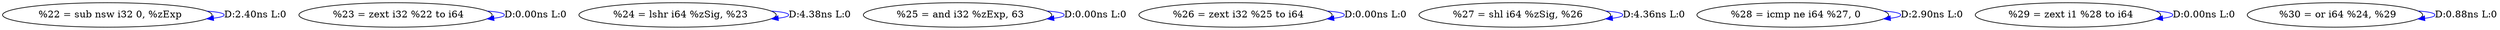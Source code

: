 digraph {
Node0x3461d50[label="  %22 = sub nsw i32 0, %zExp"];
Node0x3461d50 -> Node0x3461d50[label="D:2.40ns L:0",color=blue];
Node0x3461e80[label="  %23 = zext i32 %22 to i64"];
Node0x3461e80 -> Node0x3461e80[label="D:0.00ns L:0",color=blue];
Node0x3461f60[label="  %24 = lshr i64 %zSig, %23"];
Node0x3461f60 -> Node0x3461f60[label="D:4.38ns L:0",color=blue];
Node0x3462040[label="  %25 = and i32 %zExp, 63"];
Node0x3462040 -> Node0x3462040[label="D:0.00ns L:0",color=blue];
Node0x3462120[label="  %26 = zext i32 %25 to i64"];
Node0x3462120 -> Node0x3462120[label="D:0.00ns L:0",color=blue];
Node0x3462200[label="  %27 = shl i64 %zSig, %26"];
Node0x3462200 -> Node0x3462200[label="D:4.36ns L:0",color=blue];
Node0x34622e0[label="  %28 = icmp ne i64 %27, 0"];
Node0x34622e0 -> Node0x34622e0[label="D:2.90ns L:0",color=blue];
Node0x34623c0[label="  %29 = zext i1 %28 to i64"];
Node0x34623c0 -> Node0x34623c0[label="D:0.00ns L:0",color=blue];
Node0x34624a0[label="  %30 = or i64 %24, %29"];
Node0x34624a0 -> Node0x34624a0[label="D:0.88ns L:0",color=blue];
}
